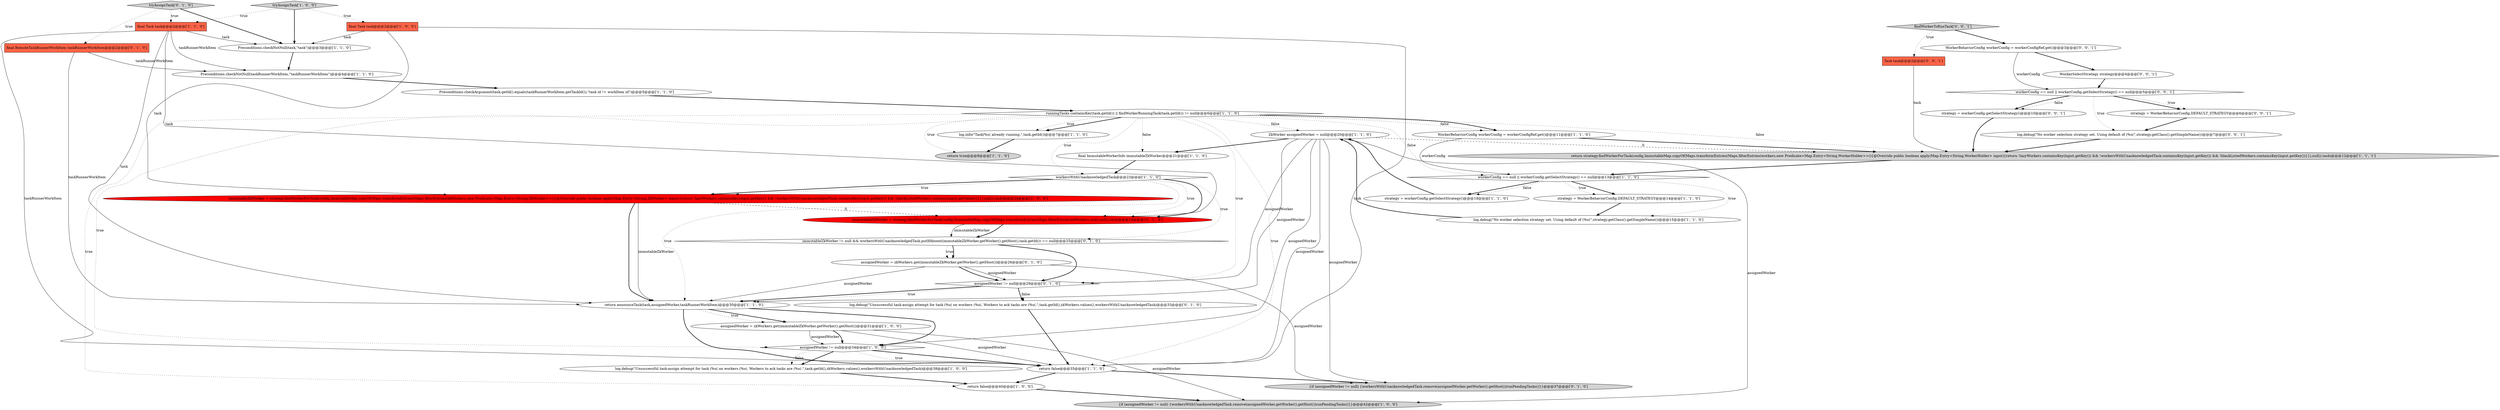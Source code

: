 digraph {
27 [style = filled, label = "immutableZkWorker != null && workersWithUnacknowledgedTask.putIfAbsent(immutableZkWorker.getWorker().getHost(),task.getId()) == null@@@25@@@['0', '1', '0']", fillcolor = white, shape = diamond image = "AAA0AAABBB2BBB"];
35 [style = filled, label = "WorkerBehaviorConfig workerConfig = workerConfigRef.get()@@@3@@@['0', '0', '1']", fillcolor = white, shape = ellipse image = "AAA0AAABBB3BBB"];
17 [style = filled, label = "return announceTask(task,assignedWorker,taskRunnerWorkItem)@@@30@@@['1', '1', '0']", fillcolor = white, shape = ellipse image = "AAA0AAABBB1BBB"];
24 [style = filled, label = "final ImmutableWorkerInfo immutableZkWorker@@@21@@@['1', '1', '0']", fillcolor = white, shape = ellipse image = "AAA0AAABBB1BBB"];
0 [style = filled, label = "workerConfig == null || workerConfig.getSelectStrategy() == null@@@13@@@['1', '1', '0']", fillcolor = white, shape = diamond image = "AAA0AAABBB1BBB"];
1 [style = filled, label = "Preconditions.checkNotNull(task,\"task\")@@@3@@@['1', '1', '0']", fillcolor = white, shape = ellipse image = "AAA0AAABBB1BBB"];
9 [style = filled, label = "final Task task@@@2@@@['1', '0', '0']", fillcolor = tomato, shape = box image = "AAA0AAABBB1BBB"];
14 [style = filled, label = "ZkWorker assignedWorker = null@@@20@@@['1', '1', '0']", fillcolor = white, shape = ellipse image = "AAA0AAABBB1BBB"];
5 [style = filled, label = "assignedWorker = zkWorkers.get(immutableZkWorker.getWorker().getHost())@@@31@@@['1', '0', '0']", fillcolor = white, shape = ellipse image = "AAA0AAABBB1BBB"];
15 [style = filled, label = "WorkerBehaviorConfig workerConfig = workerConfigRef.get()@@@11@@@['1', '1', '0']", fillcolor = white, shape = ellipse image = "AAA0AAABBB1BBB"];
20 [style = filled, label = "return true@@@8@@@['1', '1', '0']", fillcolor = lightgray, shape = ellipse image = "AAA0AAABBB1BBB"];
30 [style = filled, label = "assignedWorker != null@@@29@@@['0', '1', '0']", fillcolor = white, shape = diamond image = "AAA0AAABBB2BBB"];
40 [style = filled, label = "Task task@@@2@@@['0', '0', '1']", fillcolor = tomato, shape = box image = "AAA0AAABBB3BBB"];
18 [style = filled, label = "assignedWorker != null@@@34@@@['1', '0', '0']", fillcolor = white, shape = diamond image = "AAA0AAABBB1BBB"];
12 [style = filled, label = "Preconditions.checkArgument(task.getId().equals(taskRunnerWorkItem.getTaskId()),\"task id != workItem id\")@@@5@@@['1', '1', '0']", fillcolor = white, shape = ellipse image = "AAA0AAABBB1BBB"];
28 [style = filled, label = "log.debug(\"Unsuccessful task-assign attempt for task (%s( on workers (%s(. Workers to ack tasks are (%s(.\",task.getId(),zkWorkers.values(),workersWithUnacknowledgedTask)@@@33@@@['0', '1', '0']", fillcolor = white, shape = ellipse image = "AAA0AAABBB2BBB"];
6 [style = filled, label = "tryAssignTask['1', '0', '0']", fillcolor = lightgray, shape = diamond image = "AAA0AAABBB1BBB"];
29 [style = filled, label = "assignedWorker = zkWorkers.get(immutableZkWorker.getWorker().getHost())@@@26@@@['0', '1', '0']", fillcolor = white, shape = ellipse image = "AAA0AAABBB2BBB"];
11 [style = filled, label = "log.info(\"Task(%s( already running.\",task.getId())@@@7@@@['1', '1', '0']", fillcolor = white, shape = ellipse image = "AAA0AAABBB1BBB"];
33 [style = filled, label = "final RemoteTaskRunnerWorkItem taskRunnerWorkItem@@@2@@@['0', '1', '0']", fillcolor = tomato, shape = box image = "AAA0AAABBB2BBB"];
7 [style = filled, label = "immutableZkWorker = strategy.findWorkerForTask(config,ImmutableMap.copyOf(Maps.transformEntries(Maps.filterEntries(zkWorkers,new Predicate<Map.Entry<String,ZkWorker>>(){@Override public boolean apply(Map.Entry<String,ZkWorker> input){return !lazyWorkers.containsKey(input.getKey()) && !workersWithUnacknowledgedTask.containsKey(input.getKey()) && !blackListedWorkers.contains(input.getValue())}}),null)),task)@@@24@@@['1', '0', '0']", fillcolor = red, shape = ellipse image = "AAA1AAABBB1BBB"];
41 [style = filled, label = "strategy = WorkerBehaviorConfig.DEFAULT_STRATEGY@@@6@@@['0', '0', '1']", fillcolor = white, shape = ellipse image = "AAA0AAABBB3BBB"];
34 [style = filled, label = "findWorkerToRunTask['0', '0', '1']", fillcolor = lightgray, shape = diamond image = "AAA0AAABBB3BBB"];
23 [style = filled, label = "log.debug(\"No worker selection strategy set. Using default of (%s(\",strategy.getClass().getSimpleName())@@@15@@@['1', '1', '0']", fillcolor = white, shape = ellipse image = "AAA0AAABBB1BBB"];
38 [style = filled, label = "log.debug(\"No worker selection strategy set. Using default of (%s(\",strategy.getClass().getSimpleName())@@@7@@@['0', '0', '1']", fillcolor = white, shape = ellipse image = "AAA0AAABBB3BBB"];
31 [style = filled, label = "immutableZkWorker = strategy.findWorkerForTask(config,ImmutableMap.copyOf(Maps.transformEntries(Maps.filterEntries(zkWorkers,null),null)),task)@@@24@@@['0', '1', '0']", fillcolor = red, shape = ellipse image = "AAA1AAABBB2BBB"];
4 [style = filled, label = "Preconditions.checkNotNull(taskRunnerWorkItem,\"taskRunnerWorkItem\")@@@4@@@['1', '1', '0']", fillcolor = white, shape = ellipse image = "AAA0AAABBB1BBB"];
39 [style = filled, label = "workerConfig == null || workerConfig.getSelectStrategy() == null@@@5@@@['0', '0', '1']", fillcolor = white, shape = diamond image = "AAA0AAABBB3BBB"];
10 [style = filled, label = "{if (assignedWorker != null) {workersWithUnacknowledgedTask.remove(assignedWorker.getWorker().getHost())runPendingTasks()}}@@@42@@@['1', '0', '0']", fillcolor = lightgray, shape = ellipse image = "AAA0AAABBB1BBB"];
16 [style = filled, label = "log.debug(\"Unsuccessful task-assign attempt for task (%s( on workers (%s(. Workers to ack tasks are (%s(.\",task.getId(),zkWorkers.values(),workersWithUnacknowledgedTask)@@@38@@@['1', '0', '0']", fillcolor = white, shape = ellipse image = "AAA0AAABBB1BBB"];
25 [style = filled, label = "workersWithUnacknowledgedTask@@@23@@@['1', '1', '0']", fillcolor = white, shape = diamond image = "AAA0AAABBB1BBB"];
26 [style = filled, label = "tryAssignTask['0', '1', '0']", fillcolor = lightgray, shape = diamond image = "AAA0AAABBB2BBB"];
37 [style = filled, label = "WorkerSelectStrategy strategy@@@4@@@['0', '0', '1']", fillcolor = white, shape = ellipse image = "AAA0AAABBB3BBB"];
8 [style = filled, label = "return false@@@40@@@['1', '0', '0']", fillcolor = white, shape = ellipse image = "AAA0AAABBB1BBB"];
21 [style = filled, label = "return strategy.findWorkerForTask(config,ImmutableMap.copyOf(Maps.transformEntries(Maps.filterEntries(workers,new Predicate<Map.Entry<String,WorkerHolder>>(){@Override public boolean apply(Map.Entry<String,WorkerHolder> input){return !lazyWorkers.containsKey(input.getKey()) && !workersWithUnacknowledgedTask.containsKey(input.getKey()) && !blackListedWorkers.containsKey(input.getKey())}}),null)),task)@@@12@@@['1', '1', '1']", fillcolor = lightgray, shape = ellipse image = "AAA0AAABBB1BBB"];
32 [style = filled, label = "{if (assignedWorker != null) {workersWithUnacknowledgedTask.remove(assignedWorker.getWorker().getHost())runPendingTasks()}}@@@37@@@['0', '1', '0']", fillcolor = lightgray, shape = ellipse image = "AAA0AAABBB2BBB"];
36 [style = filled, label = "strategy = workerConfig.getSelectStrategy()@@@10@@@['0', '0', '1']", fillcolor = white, shape = ellipse image = "AAA0AAABBB3BBB"];
22 [style = filled, label = "strategy = WorkerBehaviorConfig.DEFAULT_STRATEGY@@@14@@@['1', '1', '0']", fillcolor = white, shape = ellipse image = "AAA0AAABBB1BBB"];
3 [style = filled, label = "runningTasks.containsKey(task.getId()) || findWorkerRunningTask(task.getId()) != null@@@6@@@['1', '1', '0']", fillcolor = white, shape = diamond image = "AAA0AAABBB1BBB"];
19 [style = filled, label = "strategy = workerConfig.getSelectStrategy()@@@18@@@['1', '1', '0']", fillcolor = white, shape = ellipse image = "AAA0AAABBB1BBB"];
13 [style = filled, label = "final Task task@@@2@@@['1', '1', '0']", fillcolor = tomato, shape = box image = "AAA0AAABBB1BBB"];
2 [style = filled, label = "return false@@@35@@@['1', '1', '0']", fillcolor = white, shape = ellipse image = "AAA0AAABBB1BBB"];
14->24 [style = bold, label=""];
8->10 [style = bold, label=""];
5->18 [style = solid, label="assignedWorker"];
18->16 [style = dotted, label="false"];
13->4 [style = solid, label="taskRunnerWorkItem"];
7->17 [style = solid, label="immutableZkWorker"];
33->17 [style = solid, label="taskRunnerWorkItem"];
29->30 [style = bold, label=""];
14->2 [style = solid, label="assignedWorker"];
15->21 [style = bold, label=""];
3->14 [style = dotted, label="false"];
3->15 [style = dotted, label="false"];
26->13 [style = dotted, label="true"];
3->25 [style = dotted, label="true"];
3->0 [style = dotted, label="false"];
9->1 [style = solid, label="task"];
25->31 [style = bold, label=""];
30->28 [style = bold, label=""];
35->37 [style = bold, label=""];
35->39 [style = solid, label="workerConfig"];
14->30 [style = solid, label="assignedWorker"];
2->32 [style = bold, label=""];
39->36 [style = dotted, label="false"];
1->4 [style = bold, label=""];
17->5 [style = bold, label=""];
21->0 [style = bold, label=""];
0->19 [style = bold, label=""];
27->30 [style = bold, label=""];
26->1 [style = bold, label=""];
6->13 [style = dotted, label="true"];
3->11 [style = bold, label=""];
3->30 [style = dotted, label="true"];
15->0 [style = solid, label="workerConfig"];
33->4 [style = solid, label="taskRunnerWorkItem"];
25->7 [style = bold, label=""];
22->23 [style = bold, label=""];
14->17 [style = solid, label="assignedWorker"];
23->14 [style = bold, label=""];
17->2 [style = bold, label=""];
31->27 [style = bold, label=""];
29->32 [style = solid, label="assignedWorker"];
27->29 [style = dotted, label="true"];
3->18 [style = dotted, label="true"];
0->19 [style = dotted, label="false"];
30->28 [style = dotted, label="false"];
39->41 [style = bold, label=""];
41->38 [style = bold, label=""];
5->10 [style = solid, label="assignedWorker"];
14->10 [style = solid, label="assignedWorker"];
34->35 [style = bold, label=""];
27->29 [style = bold, label=""];
7->17 [style = bold, label=""];
30->17 [style = bold, label=""];
26->33 [style = dotted, label="true"];
7->31 [style = dashed, label="0"];
16->8 [style = bold, label=""];
25->31 [style = dotted, label="true"];
14->18 [style = solid, label="assignedWorker"];
29->30 [style = solid, label="assignedWorker"];
5->18 [style = bold, label=""];
5->2 [style = solid, label="assignedWorker"];
25->7 [style = dotted, label="true"];
13->17 [style = solid, label="task"];
6->1 [style = bold, label=""];
19->14 [style = bold, label=""];
6->9 [style = dotted, label="true"];
13->1 [style = solid, label="task"];
24->25 [style = bold, label=""];
9->7 [style = solid, label="task"];
4->12 [style = bold, label=""];
0->23 [style = dotted, label="true"];
12->3 [style = bold, label=""];
30->17 [style = dotted, label="true"];
37->39 [style = bold, label=""];
34->40 [style = dotted, label="true"];
18->2 [style = dotted, label="true"];
18->16 [style = bold, label=""];
13->2 [style = solid, label="taskRunnerWorkItem"];
13->31 [style = solid, label="task"];
3->11 [style = dotted, label="true"];
11->20 [style = bold, label=""];
14->32 [style = solid, label="assignedWorker"];
3->2 [style = dotted, label="true"];
39->38 [style = dotted, label="true"];
9->2 [style = solid, label="task"];
3->15 [style = bold, label=""];
18->2 [style = bold, label=""];
0->22 [style = dotted, label="true"];
36->21 [style = bold, label=""];
28->2 [style = bold, label=""];
31->27 [style = solid, label="immutableZkWorker"];
25->17 [style = dotted, label="true"];
29->17 [style = solid, label="assignedWorker"];
0->22 [style = bold, label=""];
39->41 [style = dotted, label="true"];
38->21 [style = bold, label=""];
14->21 [style = dashed, label="0"];
3->21 [style = dotted, label="false"];
40->21 [style = solid, label="task"];
3->24 [style = dotted, label="false"];
3->8 [style = dotted, label="true"];
25->27 [style = dotted, label="true"];
39->36 [style = bold, label=""];
17->18 [style = bold, label=""];
2->8 [style = bold, label=""];
3->20 [style = dotted, label="true"];
17->5 [style = dotted, label="true"];
}
